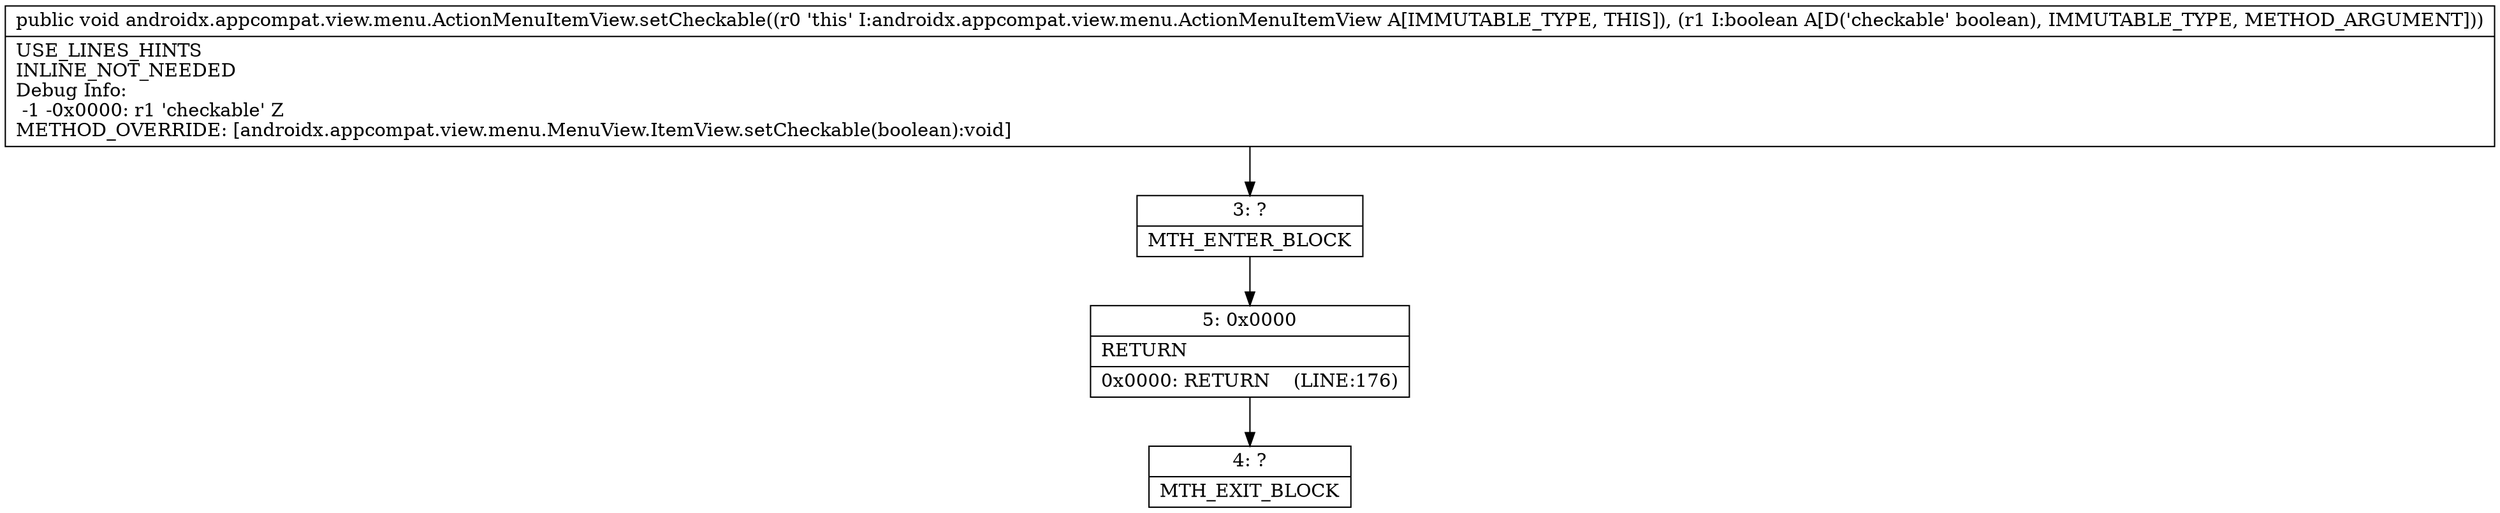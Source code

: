 digraph "CFG forandroidx.appcompat.view.menu.ActionMenuItemView.setCheckable(Z)V" {
Node_3 [shape=record,label="{3\:\ ?|MTH_ENTER_BLOCK\l}"];
Node_5 [shape=record,label="{5\:\ 0x0000|RETURN\l|0x0000: RETURN    (LINE:176)\l}"];
Node_4 [shape=record,label="{4\:\ ?|MTH_EXIT_BLOCK\l}"];
MethodNode[shape=record,label="{public void androidx.appcompat.view.menu.ActionMenuItemView.setCheckable((r0 'this' I:androidx.appcompat.view.menu.ActionMenuItemView A[IMMUTABLE_TYPE, THIS]), (r1 I:boolean A[D('checkable' boolean), IMMUTABLE_TYPE, METHOD_ARGUMENT]))  | USE_LINES_HINTS\lINLINE_NOT_NEEDED\lDebug Info:\l  \-1 \-0x0000: r1 'checkable' Z\lMETHOD_OVERRIDE: [androidx.appcompat.view.menu.MenuView.ItemView.setCheckable(boolean):void]\l}"];
MethodNode -> Node_3;Node_3 -> Node_5;
Node_5 -> Node_4;
}

